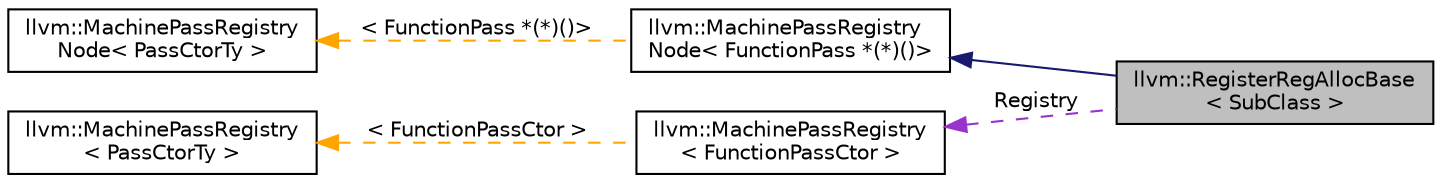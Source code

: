 digraph "llvm::RegisterRegAllocBase&lt; SubClass &gt;"
{
 // LATEX_PDF_SIZE
  bgcolor="transparent";
  edge [fontname="Helvetica",fontsize="10",labelfontname="Helvetica",labelfontsize="10"];
  node [fontname="Helvetica",fontsize="10",shape=record];
  rankdir="LR";
  Node1 [label="llvm::RegisterRegAllocBase\l\< SubClass \>",height=0.2,width=0.4,color="black", fillcolor="grey75", style="filled", fontcolor="black",tooltip="RegisterRegAllocBase class - Track the registration of register allocators."];
  Node2 -> Node1 [dir="back",color="midnightblue",fontsize="10",style="solid",fontname="Helvetica"];
  Node2 [label="llvm::MachinePassRegistry\lNode\< FunctionPass *(*)()\>",height=0.2,width=0.4,color="black",URL="$classllvm_1_1MachinePassRegistryNode.html",tooltip=" "];
  Node3 -> Node2 [dir="back",color="orange",fontsize="10",style="dashed",label=" \< FunctionPass *(*)()\>" ,fontname="Helvetica"];
  Node3 [label="llvm::MachinePassRegistry\lNode\< PassCtorTy \>",height=0.2,width=0.4,color="black",URL="$classllvm_1_1MachinePassRegistryNode.html",tooltip="MachinePassRegistryNode - Machine pass node stored in registration list."];
  Node4 -> Node1 [dir="back",color="darkorchid3",fontsize="10",style="dashed",label=" Registry" ,fontname="Helvetica"];
  Node4 [label="llvm::MachinePassRegistry\l\< FunctionPassCtor \>",height=0.2,width=0.4,color="black",URL="$classllvm_1_1MachinePassRegistry.html",tooltip=" "];
  Node5 -> Node4 [dir="back",color="orange",fontsize="10",style="dashed",label=" \< FunctionPassCtor \>" ,fontname="Helvetica"];
  Node5 [label="llvm::MachinePassRegistry\l\< PassCtorTy \>",height=0.2,width=0.4,color="black",URL="$classllvm_1_1MachinePassRegistry.html",tooltip="MachinePassRegistry - Track the registration of machine passes."];
}

